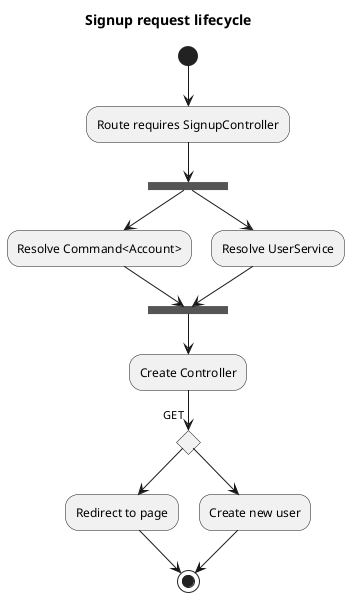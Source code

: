 @startuml

title Signup request lifecycle

(*)  --> "Route requires SignupController"
--> === B1 ===
=== B1 === --> Resolve Command<Account>
=== B1 === --> Resolve UserService

"Resolve Command<Account>" --> === B2 ===
"Resolve UserService" --> === B2 ===

--> Create Controller

if GET then
    --> Redirect to page
    --> (*)
else
    --> Create new user
Endif


-->(*)
@enduml